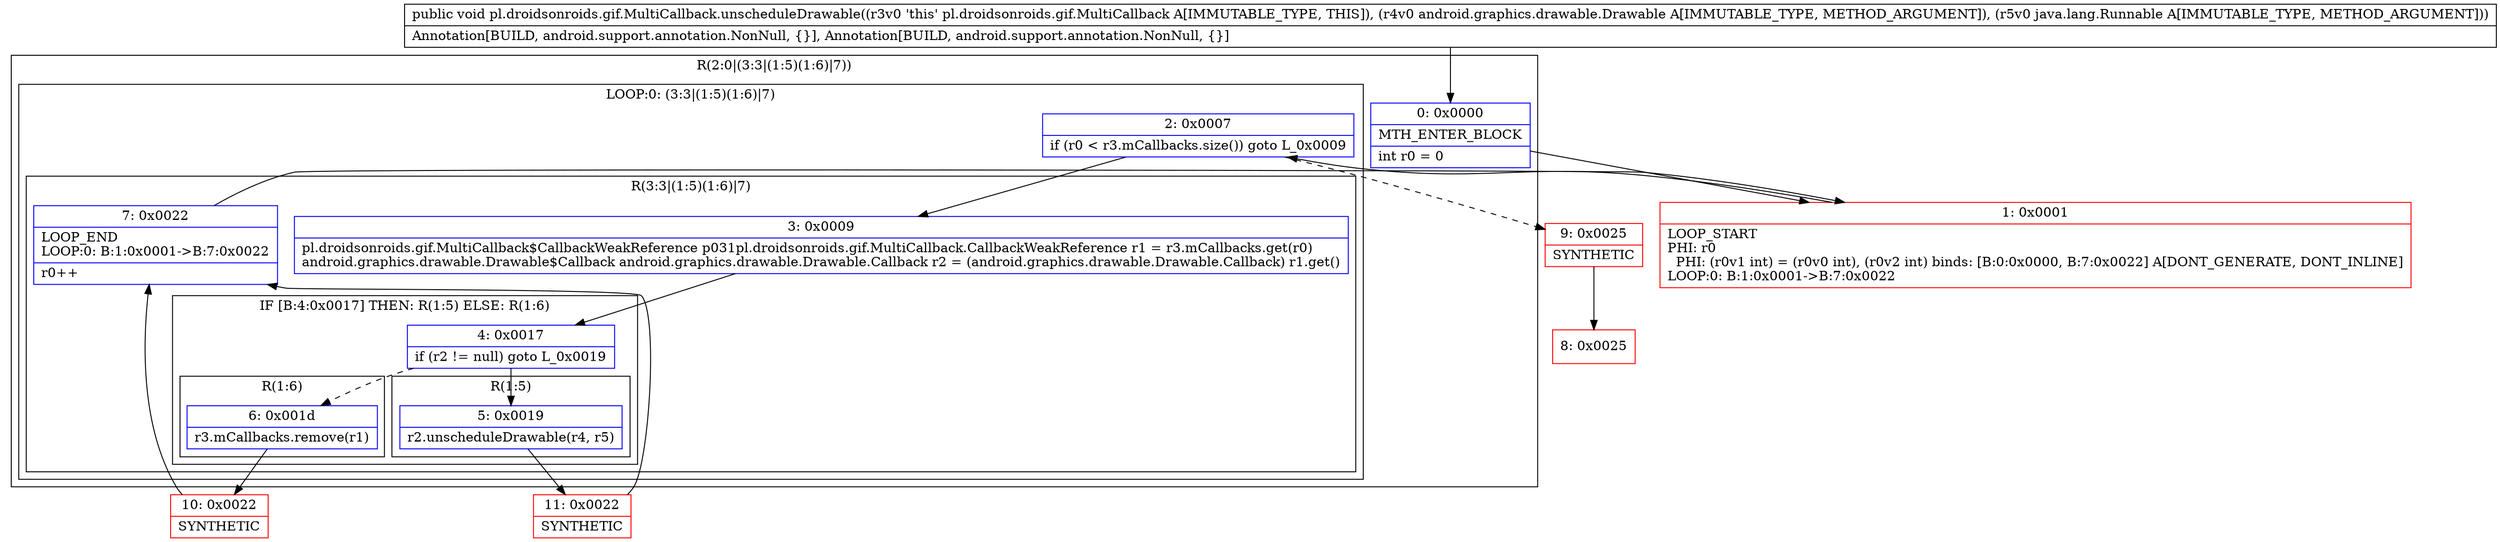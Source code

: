digraph "CFG forpl.droidsonroids.gif.MultiCallback.unscheduleDrawable(Landroid\/graphics\/drawable\/Drawable;Ljava\/lang\/Runnable;)V" {
subgraph cluster_Region_792648755 {
label = "R(2:0|(3:3|(1:5)(1:6)|7))";
node [shape=record,color=blue];
Node_0 [shape=record,label="{0\:\ 0x0000|MTH_ENTER_BLOCK\l|int r0 = 0\l}"];
subgraph cluster_LoopRegion_483314897 {
label = "LOOP:0: (3:3|(1:5)(1:6)|7)";
node [shape=record,color=blue];
Node_2 [shape=record,label="{2\:\ 0x0007|if (r0 \< r3.mCallbacks.size()) goto L_0x0009\l}"];
subgraph cluster_Region_1570783055 {
label = "R(3:3|(1:5)(1:6)|7)";
node [shape=record,color=blue];
Node_3 [shape=record,label="{3\:\ 0x0009|pl.droidsonroids.gif.MultiCallback$CallbackWeakReference p031pl.droidsonroids.gif.MultiCallback.CallbackWeakReference r1 = r3.mCallbacks.get(r0)\landroid.graphics.drawable.Drawable$Callback android.graphics.drawable.Drawable.Callback r2 = (android.graphics.drawable.Drawable.Callback) r1.get()\l}"];
subgraph cluster_IfRegion_1122896786 {
label = "IF [B:4:0x0017] THEN: R(1:5) ELSE: R(1:6)";
node [shape=record,color=blue];
Node_4 [shape=record,label="{4\:\ 0x0017|if (r2 != null) goto L_0x0019\l}"];
subgraph cluster_Region_682426202 {
label = "R(1:5)";
node [shape=record,color=blue];
Node_5 [shape=record,label="{5\:\ 0x0019|r2.unscheduleDrawable(r4, r5)\l}"];
}
subgraph cluster_Region_459834248 {
label = "R(1:6)";
node [shape=record,color=blue];
Node_6 [shape=record,label="{6\:\ 0x001d|r3.mCallbacks.remove(r1)\l}"];
}
}
Node_7 [shape=record,label="{7\:\ 0x0022|LOOP_END\lLOOP:0: B:1:0x0001\-\>B:7:0x0022\l|r0++\l}"];
}
}
}
Node_1 [shape=record,color=red,label="{1\:\ 0x0001|LOOP_START\lPHI: r0 \l  PHI: (r0v1 int) = (r0v0 int), (r0v2 int) binds: [B:0:0x0000, B:7:0x0022] A[DONT_GENERATE, DONT_INLINE]\lLOOP:0: B:1:0x0001\-\>B:7:0x0022\l}"];
Node_8 [shape=record,color=red,label="{8\:\ 0x0025}"];
Node_9 [shape=record,color=red,label="{9\:\ 0x0025|SYNTHETIC\l}"];
Node_10 [shape=record,color=red,label="{10\:\ 0x0022|SYNTHETIC\l}"];
Node_11 [shape=record,color=red,label="{11\:\ 0x0022|SYNTHETIC\l}"];
MethodNode[shape=record,label="{public void pl.droidsonroids.gif.MultiCallback.unscheduleDrawable((r3v0 'this' pl.droidsonroids.gif.MultiCallback A[IMMUTABLE_TYPE, THIS]), (r4v0 android.graphics.drawable.Drawable A[IMMUTABLE_TYPE, METHOD_ARGUMENT]), (r5v0 java.lang.Runnable A[IMMUTABLE_TYPE, METHOD_ARGUMENT]))  | Annotation[BUILD, android.support.annotation.NonNull, \{\}], Annotation[BUILD, android.support.annotation.NonNull, \{\}]\l}"];
MethodNode -> Node_0;
Node_0 -> Node_1;
Node_2 -> Node_3;
Node_2 -> Node_9[style=dashed];
Node_3 -> Node_4;
Node_4 -> Node_5;
Node_4 -> Node_6[style=dashed];
Node_5 -> Node_11;
Node_6 -> Node_10;
Node_7 -> Node_1;
Node_1 -> Node_2;
Node_9 -> Node_8;
Node_10 -> Node_7;
Node_11 -> Node_7;
}

